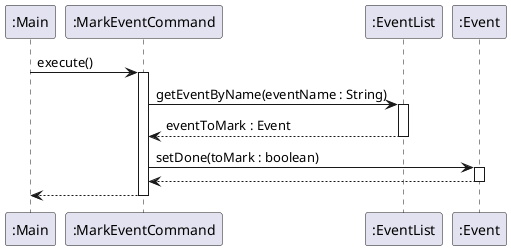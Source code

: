 @startuml

participant ":Main" as main
participant ":MarkEventCommand" as markCommand
participant ":EventList" as eventList
participant ":Event" as event

main -> markCommand : execute()
activate markCommand

markCommand -> eventList : getEventByName(eventName : String)
activate eventList

eventList --> markCommand : eventToMark : Event
deactivate eventList

markCommand -> event : setDone(toMark : boolean)
activate event

event --> markCommand
deactivate event

markCommand --> main
deactivate markCommand
@enduml
